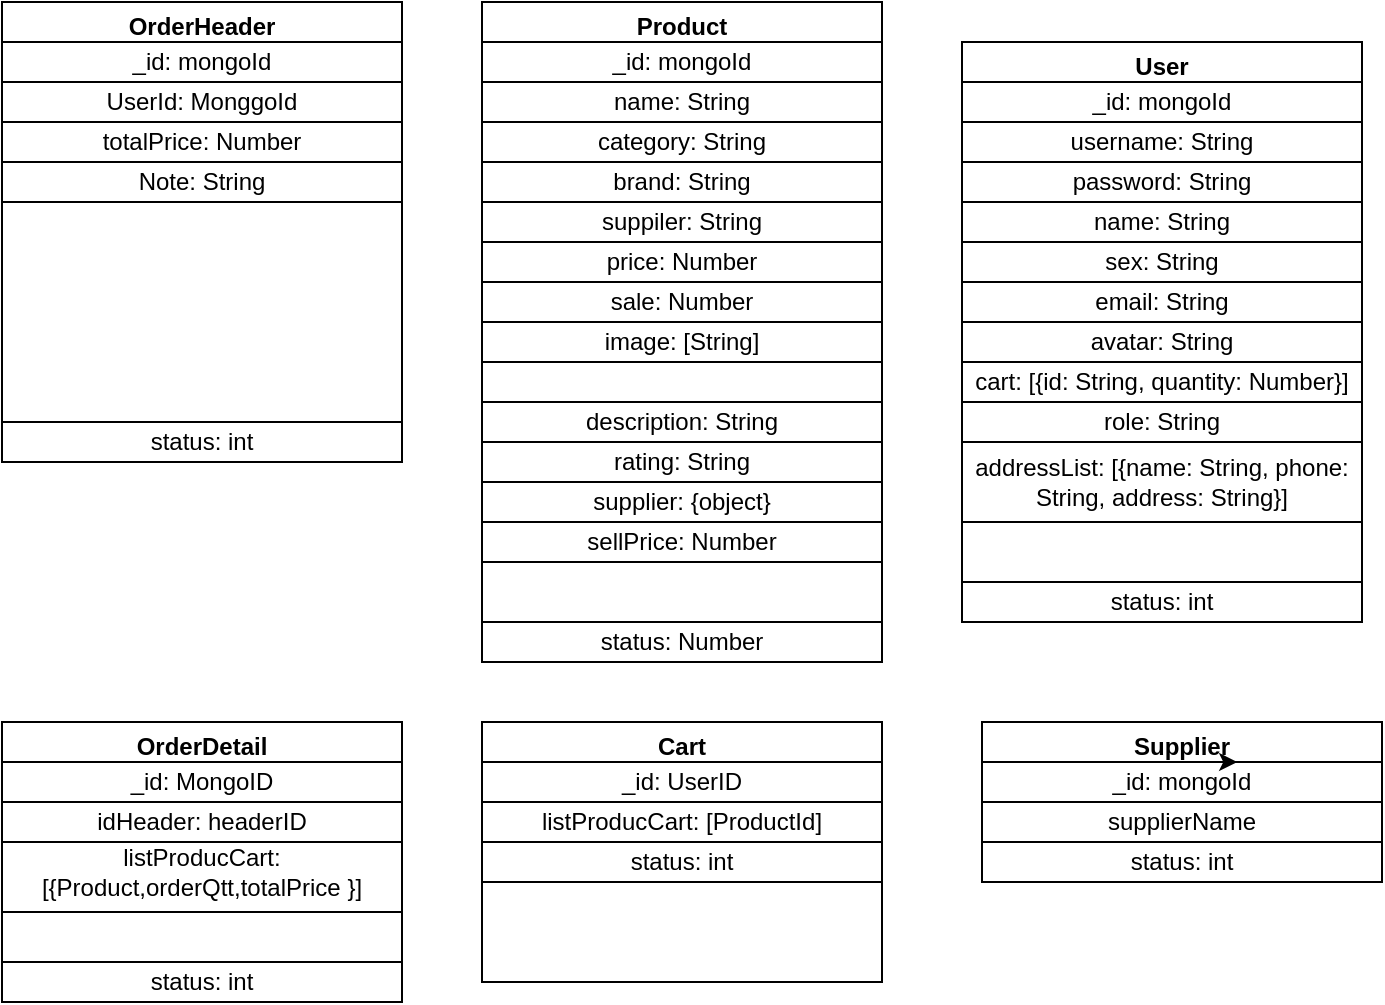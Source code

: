 <mxfile>
    <diagram id="C5RBs43oDa-KdzZeNtuy" name="Page-1">
        <mxGraphModel dx="589" dy="553" grid="1" gridSize="10" guides="1" tooltips="1" connect="1" arrows="1" fold="1" page="1" pageScale="1" pageWidth="827" pageHeight="1169" math="0" shadow="0">
            <root>
                <mxCell id="WIyWlLk6GJQsqaUBKTNV-0"/>
                <mxCell id="WIyWlLk6GJQsqaUBKTNV-1" parent="WIyWlLk6GJQsqaUBKTNV-0"/>
                <mxCell id="1VbI2Q93VdKA1HEl67s4-2" value="Product" style="swimlane;" parent="WIyWlLk6GJQsqaUBKTNV-1" vertex="1">
                    <mxGeometry x="350" y="130" width="200" height="330" as="geometry">
                        <mxRectangle x="290" y="210" width="130" height="23" as="alternateBounds"/>
                    </mxGeometry>
                </mxCell>
                <mxCell id="1VbI2Q93VdKA1HEl67s4-4" value="_id: mongoId" style="whiteSpace=wrap;html=1;rounded=0;shadow=0;sketch=0;glass=0;align=center;" parent="1VbI2Q93VdKA1HEl67s4-2" vertex="1">
                    <mxGeometry y="20" width="200" height="20" as="geometry"/>
                </mxCell>
                <mxCell id="1VbI2Q93VdKA1HEl67s4-5" value="name: String" style="whiteSpace=wrap;html=1;rounded=0;shadow=0;sketch=0;glass=0;align=center;" parent="1VbI2Q93VdKA1HEl67s4-2" vertex="1">
                    <mxGeometry y="40" width="200" height="20" as="geometry"/>
                </mxCell>
                <mxCell id="1VbI2Q93VdKA1HEl67s4-6" value="category: String" style="whiteSpace=wrap;html=1;rounded=0;shadow=0;sketch=0;glass=0;align=center;" parent="1VbI2Q93VdKA1HEl67s4-2" vertex="1">
                    <mxGeometry y="60" width="200" height="20" as="geometry"/>
                </mxCell>
                <mxCell id="1VbI2Q93VdKA1HEl67s4-7" value="brand: String" style="whiteSpace=wrap;html=1;rounded=0;shadow=0;sketch=0;glass=0;align=center;" parent="1VbI2Q93VdKA1HEl67s4-2" vertex="1">
                    <mxGeometry y="80" width="200" height="20" as="geometry"/>
                </mxCell>
                <mxCell id="1VbI2Q93VdKA1HEl67s4-8" value="price: Number" style="whiteSpace=wrap;html=1;rounded=0;shadow=0;sketch=0;glass=0;align=center;" parent="1VbI2Q93VdKA1HEl67s4-2" vertex="1">
                    <mxGeometry y="120" width="200" height="20" as="geometry"/>
                </mxCell>
                <mxCell id="1VbI2Q93VdKA1HEl67s4-9" value="sale: Number" style="whiteSpace=wrap;html=1;rounded=0;shadow=0;sketch=0;glass=0;align=center;" parent="1VbI2Q93VdKA1HEl67s4-2" vertex="1">
                    <mxGeometry y="140" width="200" height="20" as="geometry"/>
                </mxCell>
                <mxCell id="1VbI2Q93VdKA1HEl67s4-10" value="image: [String]" style="whiteSpace=wrap;html=1;rounded=0;shadow=0;sketch=0;glass=0;align=center;" parent="1VbI2Q93VdKA1HEl67s4-2" vertex="1">
                    <mxGeometry y="160" width="200" height="20" as="geometry"/>
                </mxCell>
                <mxCell id="1VbI2Q93VdKA1HEl67s4-12" value="description: String" style="whiteSpace=wrap;html=1;rounded=0;shadow=0;sketch=0;glass=0;align=center;" parent="1VbI2Q93VdKA1HEl67s4-2" vertex="1">
                    <mxGeometry y="200" width="200" height="20" as="geometry"/>
                </mxCell>
                <mxCell id="1VbI2Q93VdKA1HEl67s4-13" value="rating: String" style="whiteSpace=wrap;html=1;rounded=0;shadow=0;sketch=0;glass=0;align=center;" parent="1VbI2Q93VdKA1HEl67s4-2" vertex="1">
                    <mxGeometry y="220" width="200" height="20" as="geometry"/>
                </mxCell>
                <mxCell id="3" value="suppiler: String" style="whiteSpace=wrap;html=1;rounded=0;shadow=0;sketch=0;glass=0;align=center;" parent="1VbI2Q93VdKA1HEl67s4-2" vertex="1">
                    <mxGeometry y="100" width="200" height="20" as="geometry"/>
                </mxCell>
                <mxCell id="LvrYTAAm1pHi0Odwoep5-5" value="status: Number" style="whiteSpace=wrap;html=1;rounded=0;shadow=0;sketch=0;glass=0;align=center;" parent="1VbI2Q93VdKA1HEl67s4-2" vertex="1">
                    <mxGeometry y="310" width="200" height="20" as="geometry"/>
                </mxCell>
                <mxCell id="LvrYTAAm1pHi0Odwoep5-18" value="sellPrice: Number" style="whiteSpace=wrap;html=1;rounded=0;shadow=0;sketch=0;glass=0;align=center;" parent="1VbI2Q93VdKA1HEl67s4-2" vertex="1">
                    <mxGeometry y="260" width="200" height="20" as="geometry"/>
                </mxCell>
                <mxCell id="1VbI2Q93VdKA1HEl67s4-11" value="supplier: {object}" style="whiteSpace=wrap;html=1;rounded=0;shadow=0;sketch=0;glass=0;align=center;" parent="1VbI2Q93VdKA1HEl67s4-2" vertex="1">
                    <mxGeometry y="240" width="200" height="20" as="geometry"/>
                </mxCell>
                <mxCell id="1VbI2Q93VdKA1HEl67s4-15" value="User" style="swimlane;" parent="WIyWlLk6GJQsqaUBKTNV-1" vertex="1">
                    <mxGeometry x="590" y="150" width="200" height="290" as="geometry">
                        <mxRectangle x="290" y="210" width="130" height="23" as="alternateBounds"/>
                    </mxGeometry>
                </mxCell>
                <mxCell id="1VbI2Q93VdKA1HEl67s4-16" value="_id: mongoId" style="whiteSpace=wrap;html=1;rounded=0;shadow=0;sketch=0;glass=0;align=center;" parent="1VbI2Q93VdKA1HEl67s4-15" vertex="1">
                    <mxGeometry y="20" width="200" height="20" as="geometry"/>
                </mxCell>
                <mxCell id="1VbI2Q93VdKA1HEl67s4-17" value="username: String" style="whiteSpace=wrap;html=1;rounded=0;shadow=0;sketch=0;glass=0;align=center;" parent="1VbI2Q93VdKA1HEl67s4-15" vertex="1">
                    <mxGeometry y="40" width="200" height="20" as="geometry"/>
                </mxCell>
                <mxCell id="1VbI2Q93VdKA1HEl67s4-18" value="password: String" style="whiteSpace=wrap;html=1;rounded=0;shadow=0;sketch=0;glass=0;align=center;" parent="1VbI2Q93VdKA1HEl67s4-15" vertex="1">
                    <mxGeometry y="60" width="200" height="20" as="geometry"/>
                </mxCell>
                <mxCell id="1VbI2Q93VdKA1HEl67s4-19" value="email: String" style="whiteSpace=wrap;html=1;rounded=0;shadow=0;sketch=0;glass=0;align=center;" parent="1VbI2Q93VdKA1HEl67s4-15" vertex="1">
                    <mxGeometry y="120" width="200" height="20" as="geometry"/>
                </mxCell>
                <mxCell id="1VbI2Q93VdKA1HEl67s4-20" value="avatar: String" style="whiteSpace=wrap;html=1;rounded=0;shadow=0;sketch=0;glass=0;align=center;" parent="1VbI2Q93VdKA1HEl67s4-15" vertex="1">
                    <mxGeometry y="140" width="200" height="20" as="geometry"/>
                </mxCell>
                <mxCell id="1VbI2Q93VdKA1HEl67s4-21" value="cart: [{id: String, quantity: Number}]" style="whiteSpace=wrap;html=1;rounded=0;shadow=0;sketch=0;glass=0;align=center;" parent="1VbI2Q93VdKA1HEl67s4-15" vertex="1">
                    <mxGeometry y="160" width="200" height="20" as="geometry"/>
                </mxCell>
                <mxCell id="1VbI2Q93VdKA1HEl67s4-22" value="role: String" style="whiteSpace=wrap;html=1;rounded=0;shadow=0;sketch=0;glass=0;align=center;" parent="1VbI2Q93VdKA1HEl67s4-15" vertex="1">
                    <mxGeometry y="180" width="200" height="20" as="geometry"/>
                </mxCell>
                <mxCell id="1" value="addressList: [{name: String, phone: String, address: String}]" style="whiteSpace=wrap;html=1;rounded=0;shadow=0;sketch=0;glass=0;align=center;" parent="1VbI2Q93VdKA1HEl67s4-15" vertex="1">
                    <mxGeometry y="200" width="200" height="40" as="geometry"/>
                </mxCell>
                <mxCell id="4" value="name: String" style="whiteSpace=wrap;html=1;rounded=0;shadow=0;sketch=0;glass=0;align=center;" parent="1VbI2Q93VdKA1HEl67s4-15" vertex="1">
                    <mxGeometry y="80" width="200" height="20" as="geometry"/>
                </mxCell>
                <mxCell id="5" value="sex: String" style="whiteSpace=wrap;html=1;rounded=0;shadow=0;sketch=0;glass=0;align=center;" parent="1VbI2Q93VdKA1HEl67s4-15" vertex="1">
                    <mxGeometry y="100" width="200" height="20" as="geometry"/>
                </mxCell>
                <mxCell id="UPZZaClTPOOodElx5_YI-10" value="status: int" style="whiteSpace=wrap;html=1;rounded=0;shadow=0;sketch=0;glass=0;align=center;" parent="1VbI2Q93VdKA1HEl67s4-15" vertex="1">
                    <mxGeometry y="270" width="200" height="20" as="geometry"/>
                </mxCell>
                <mxCell id="LvrYTAAm1pHi0Odwoep5-6" value="Supplier" style="swimlane;" parent="WIyWlLk6GJQsqaUBKTNV-1" vertex="1">
                    <mxGeometry x="600" y="490" width="200" height="80" as="geometry">
                        <mxRectangle x="290" y="210" width="130" height="23" as="alternateBounds"/>
                    </mxGeometry>
                </mxCell>
                <mxCell id="LvrYTAAm1pHi0Odwoep5-7" value="_id: mongoId" style="whiteSpace=wrap;html=1;rounded=0;shadow=0;sketch=0;glass=0;align=center;" parent="LvrYTAAm1pHi0Odwoep5-6" vertex="1">
                    <mxGeometry y="20" width="200" height="20" as="geometry"/>
                </mxCell>
                <mxCell id="LvrYTAAm1pHi0Odwoep5-8" value="supplierName" style="whiteSpace=wrap;html=1;rounded=0;shadow=0;sketch=0;glass=0;align=center;" parent="LvrYTAAm1pHi0Odwoep5-6" vertex="1">
                    <mxGeometry y="40" width="200" height="20" as="geometry"/>
                </mxCell>
                <mxCell id="LvrYTAAm1pHi0Odwoep5-9" value="status: int" style="whiteSpace=wrap;html=1;rounded=0;shadow=0;sketch=0;glass=0;align=center;" parent="LvrYTAAm1pHi0Odwoep5-6" vertex="1">
                    <mxGeometry y="60" width="200" height="20" as="geometry"/>
                </mxCell>
                <mxCell id="UPZZaClTPOOodElx5_YI-13" style="edgeStyle=orthogonalEdgeStyle;rounded=0;orthogonalLoop=1;jettySize=auto;html=1;exitX=0.5;exitY=0;exitDx=0;exitDy=0;entryX=0.638;entryY=0.03;entryDx=0;entryDy=0;entryPerimeter=0;" parent="LvrYTAAm1pHi0Odwoep5-6" source="LvrYTAAm1pHi0Odwoep5-7" target="LvrYTAAm1pHi0Odwoep5-7" edge="1">
                    <mxGeometry relative="1" as="geometry"/>
                </mxCell>
                <mxCell id="LvrYTAAm1pHi0Odwoep5-20" value="Cart" style="swimlane;startSize=23;" parent="WIyWlLk6GJQsqaUBKTNV-1" vertex="1">
                    <mxGeometry x="350" y="490" width="200" height="130" as="geometry">
                        <mxRectangle x="350" y="490" width="130" height="23" as="alternateBounds"/>
                    </mxGeometry>
                </mxCell>
                <mxCell id="LvrYTAAm1pHi0Odwoep5-21" value="_id: UserID" style="whiteSpace=wrap;html=1;rounded=0;shadow=0;sketch=0;glass=0;align=center;" parent="LvrYTAAm1pHi0Odwoep5-20" vertex="1">
                    <mxGeometry y="20" width="200" height="20" as="geometry"/>
                </mxCell>
                <mxCell id="LvrYTAAm1pHi0Odwoep5-22" value="listProducCart: [ProductId]" style="whiteSpace=wrap;html=1;rounded=0;shadow=0;sketch=0;glass=0;align=center;" parent="LvrYTAAm1pHi0Odwoep5-20" vertex="1">
                    <mxGeometry y="40" width="200" height="20" as="geometry"/>
                </mxCell>
                <mxCell id="LvrYTAAm1pHi0Odwoep5-23" value="status: int" style="whiteSpace=wrap;html=1;rounded=0;shadow=0;sketch=0;glass=0;align=center;" parent="LvrYTAAm1pHi0Odwoep5-20" vertex="1">
                    <mxGeometry y="60" width="200" height="20" as="geometry"/>
                </mxCell>
                <mxCell id="UPZZaClTPOOodElx5_YI-5" value="OrderHeader" style="swimlane;" parent="WIyWlLk6GJQsqaUBKTNV-1" vertex="1">
                    <mxGeometry x="110" y="130" width="200" height="230" as="geometry">
                        <mxRectangle x="290" y="210" width="130" height="23" as="alternateBounds"/>
                    </mxGeometry>
                </mxCell>
                <mxCell id="UPZZaClTPOOodElx5_YI-6" value="_id: mongoId" style="whiteSpace=wrap;html=1;rounded=0;shadow=0;sketch=0;glass=0;align=center;" parent="UPZZaClTPOOodElx5_YI-5" vertex="1">
                    <mxGeometry y="20" width="200" height="20" as="geometry"/>
                </mxCell>
                <mxCell id="UPZZaClTPOOodElx5_YI-7" value="UserId: MonggoId" style="whiteSpace=wrap;html=1;rounded=0;shadow=0;sketch=0;glass=0;align=center;" parent="UPZZaClTPOOodElx5_YI-5" vertex="1">
                    <mxGeometry y="40" width="200" height="20" as="geometry"/>
                </mxCell>
                <mxCell id="UPZZaClTPOOodElx5_YI-8" value="status: int" style="whiteSpace=wrap;html=1;rounded=0;shadow=0;sketch=0;glass=0;align=center;" parent="UPZZaClTPOOodElx5_YI-5" vertex="1">
                    <mxGeometry y="210" width="200" height="20" as="geometry"/>
                </mxCell>
                <mxCell id="UPZZaClTPOOodElx5_YI-11" value="totalPrice: Number" style="whiteSpace=wrap;html=1;rounded=0;shadow=0;sketch=0;glass=0;align=center;" parent="UPZZaClTPOOodElx5_YI-5" vertex="1">
                    <mxGeometry y="60" width="200" height="20" as="geometry"/>
                </mxCell>
                <mxCell id="UPZZaClTPOOodElx5_YI-12" value="Note: String" style="whiteSpace=wrap;html=1;rounded=0;shadow=0;sketch=0;glass=0;align=center;" parent="UPZZaClTPOOodElx5_YI-5" vertex="1">
                    <mxGeometry y="80" width="200" height="20" as="geometry"/>
                </mxCell>
                <mxCell id="UPZZaClTPOOodElx5_YI-14" value="OrderDetail" style="swimlane;startSize=23;" parent="WIyWlLk6GJQsqaUBKTNV-1" vertex="1">
                    <mxGeometry x="110" y="490" width="200" height="140" as="geometry">
                        <mxRectangle x="110" y="510" width="130" height="23" as="alternateBounds"/>
                    </mxGeometry>
                </mxCell>
                <mxCell id="UPZZaClTPOOodElx5_YI-15" value="_id: MongoID" style="whiteSpace=wrap;html=1;rounded=0;shadow=0;sketch=0;glass=0;align=center;" parent="UPZZaClTPOOodElx5_YI-14" vertex="1">
                    <mxGeometry y="20" width="200" height="20" as="geometry"/>
                </mxCell>
                <mxCell id="UPZZaClTPOOodElx5_YI-16" value="listProducCart: [{Product,orderQtt,totalPrice&lt;span style=&quot;white-space: pre&quot;&gt; &lt;/span&gt;}]" style="whiteSpace=wrap;html=1;rounded=0;shadow=0;sketch=0;glass=0;align=center;" parent="UPZZaClTPOOodElx5_YI-14" vertex="1">
                    <mxGeometry y="55" width="200" height="40" as="geometry"/>
                </mxCell>
                <mxCell id="UPZZaClTPOOodElx5_YI-17" value="status: int" style="whiteSpace=wrap;html=1;rounded=0;shadow=0;sketch=0;glass=0;align=center;" parent="UPZZaClTPOOodElx5_YI-14" vertex="1">
                    <mxGeometry y="120" width="200" height="20" as="geometry"/>
                </mxCell>
                <mxCell id="6" value="idHeader: headerID" style="whiteSpace=wrap;html=1;rounded=0;shadow=0;sketch=0;glass=0;align=center;" vertex="1" parent="UPZZaClTPOOodElx5_YI-14">
                    <mxGeometry y="40" width="200" height="20" as="geometry"/>
                </mxCell>
            </root>
        </mxGraphModel>
    </diagram>
</mxfile>